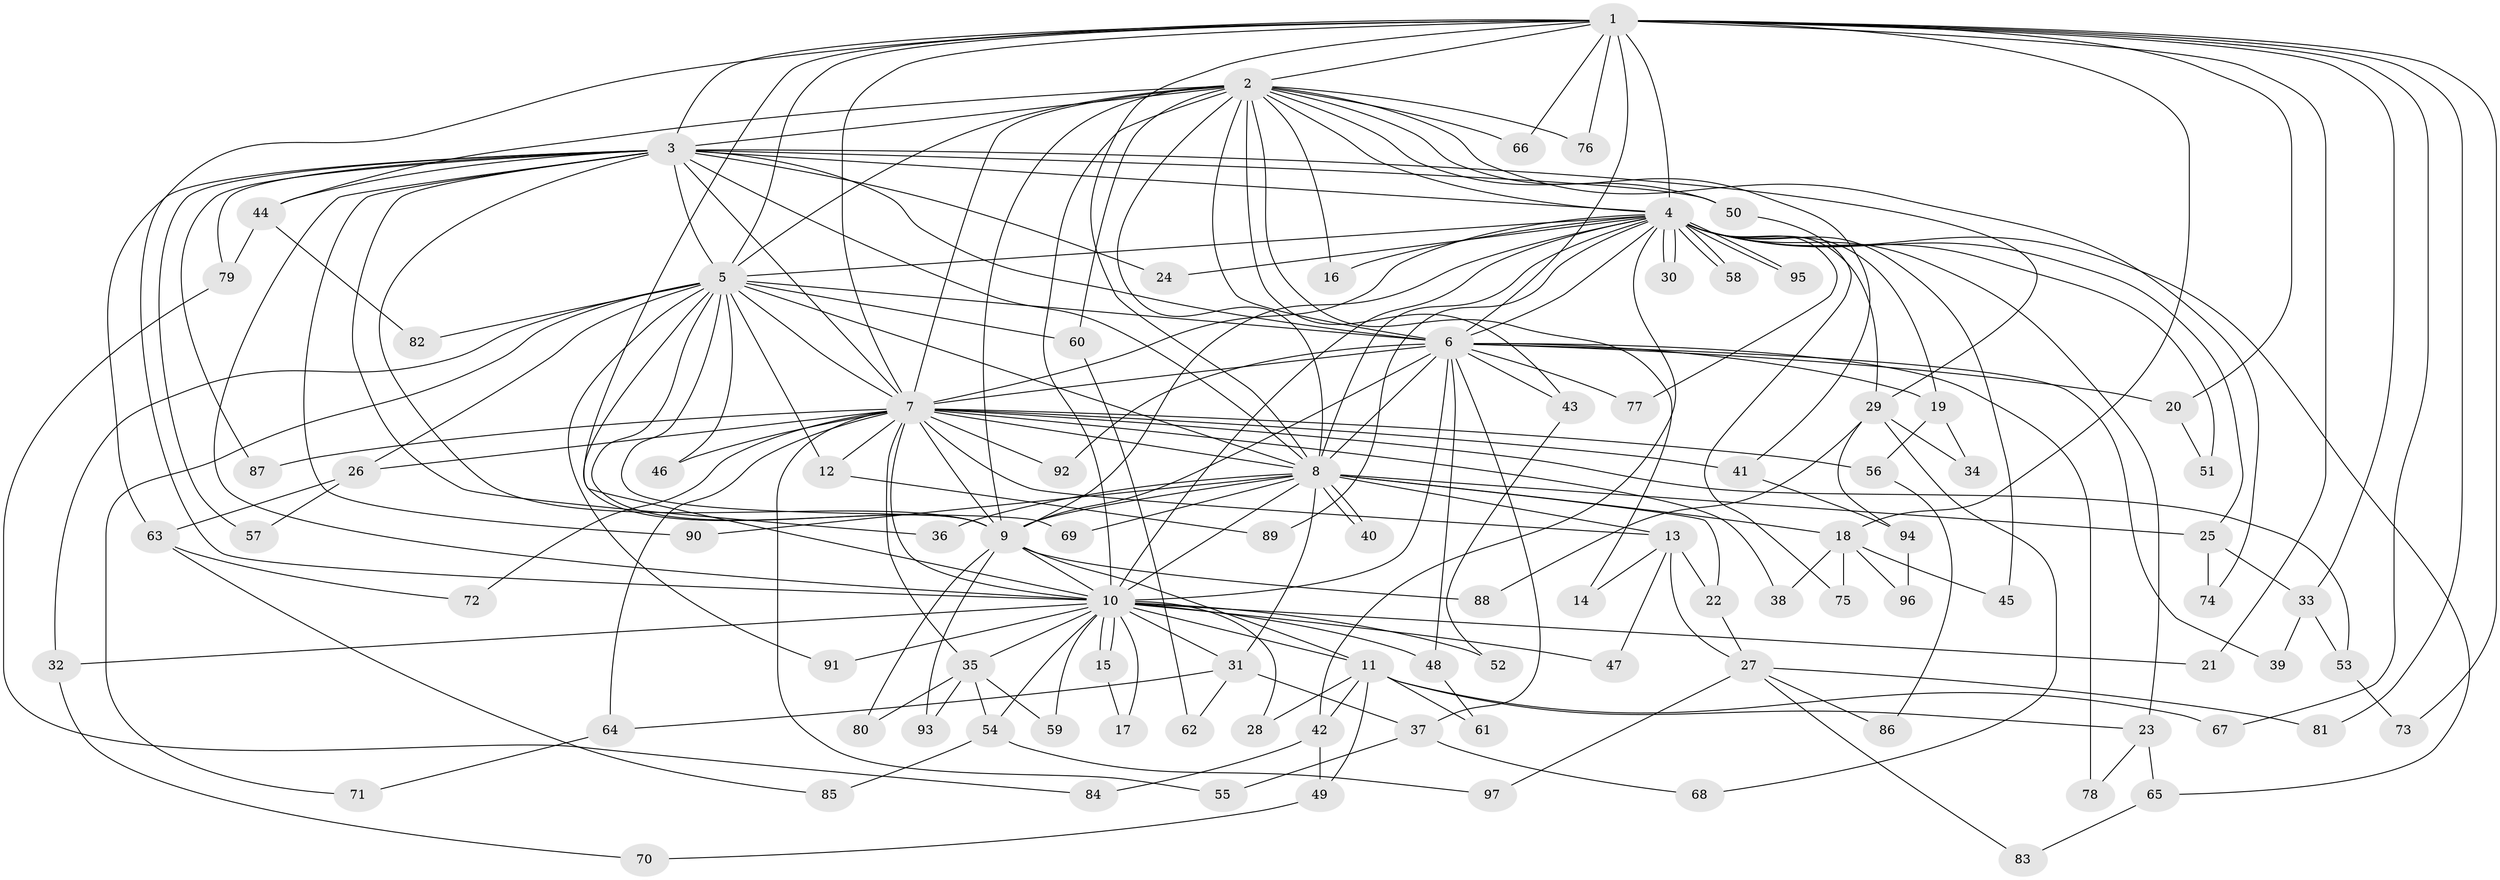 // coarse degree distribution, {5: 0.2, 2: 0.1, 12: 0.03333333333333333, 3: 0.13333333333333333, 13: 0.06666666666666667, 1: 0.16666666666666666, 4: 0.2, 7: 0.03333333333333333, 17: 0.03333333333333333, 15: 0.03333333333333333}
// Generated by graph-tools (version 1.1) at 2025/36/03/04/25 23:36:34]
// undirected, 97 vertices, 219 edges
graph export_dot {
  node [color=gray90,style=filled];
  1;
  2;
  3;
  4;
  5;
  6;
  7;
  8;
  9;
  10;
  11;
  12;
  13;
  14;
  15;
  16;
  17;
  18;
  19;
  20;
  21;
  22;
  23;
  24;
  25;
  26;
  27;
  28;
  29;
  30;
  31;
  32;
  33;
  34;
  35;
  36;
  37;
  38;
  39;
  40;
  41;
  42;
  43;
  44;
  45;
  46;
  47;
  48;
  49;
  50;
  51;
  52;
  53;
  54;
  55;
  56;
  57;
  58;
  59;
  60;
  61;
  62;
  63;
  64;
  65;
  66;
  67;
  68;
  69;
  70;
  71;
  72;
  73;
  74;
  75;
  76;
  77;
  78;
  79;
  80;
  81;
  82;
  83;
  84;
  85;
  86;
  87;
  88;
  89;
  90;
  91;
  92;
  93;
  94;
  95;
  96;
  97;
  1 -- 2;
  1 -- 3;
  1 -- 4;
  1 -- 5;
  1 -- 6;
  1 -- 7;
  1 -- 8;
  1 -- 9;
  1 -- 10;
  1 -- 18;
  1 -- 20;
  1 -- 21;
  1 -- 33;
  1 -- 66;
  1 -- 67;
  1 -- 73;
  1 -- 76;
  1 -- 81;
  2 -- 3;
  2 -- 4;
  2 -- 5;
  2 -- 6;
  2 -- 7;
  2 -- 8;
  2 -- 9;
  2 -- 10;
  2 -- 14;
  2 -- 16;
  2 -- 41;
  2 -- 43;
  2 -- 44;
  2 -- 50;
  2 -- 60;
  2 -- 66;
  2 -- 74;
  2 -- 76;
  3 -- 4;
  3 -- 5;
  3 -- 6;
  3 -- 7;
  3 -- 8;
  3 -- 9;
  3 -- 10;
  3 -- 24;
  3 -- 29;
  3 -- 36;
  3 -- 44;
  3 -- 50;
  3 -- 57;
  3 -- 63;
  3 -- 79;
  3 -- 87;
  3 -- 90;
  4 -- 5;
  4 -- 6;
  4 -- 7;
  4 -- 8;
  4 -- 9;
  4 -- 10;
  4 -- 16;
  4 -- 19;
  4 -- 23;
  4 -- 24;
  4 -- 25;
  4 -- 29;
  4 -- 30;
  4 -- 30;
  4 -- 42;
  4 -- 45;
  4 -- 51;
  4 -- 58;
  4 -- 58;
  4 -- 65;
  4 -- 77;
  4 -- 89;
  4 -- 95;
  4 -- 95;
  5 -- 6;
  5 -- 7;
  5 -- 8;
  5 -- 9;
  5 -- 10;
  5 -- 12;
  5 -- 26;
  5 -- 32;
  5 -- 46;
  5 -- 60;
  5 -- 69;
  5 -- 71;
  5 -- 82;
  5 -- 91;
  6 -- 7;
  6 -- 8;
  6 -- 9;
  6 -- 10;
  6 -- 19;
  6 -- 20;
  6 -- 37;
  6 -- 39;
  6 -- 43;
  6 -- 48;
  6 -- 77;
  6 -- 78;
  6 -- 92;
  7 -- 8;
  7 -- 9;
  7 -- 10;
  7 -- 12;
  7 -- 13;
  7 -- 26;
  7 -- 35;
  7 -- 38;
  7 -- 41;
  7 -- 46;
  7 -- 53;
  7 -- 55;
  7 -- 56;
  7 -- 64;
  7 -- 72;
  7 -- 87;
  7 -- 92;
  8 -- 9;
  8 -- 10;
  8 -- 13;
  8 -- 18;
  8 -- 22;
  8 -- 25;
  8 -- 31;
  8 -- 36;
  8 -- 40;
  8 -- 40;
  8 -- 69;
  8 -- 90;
  9 -- 10;
  9 -- 11;
  9 -- 80;
  9 -- 88;
  9 -- 93;
  10 -- 11;
  10 -- 15;
  10 -- 15;
  10 -- 17;
  10 -- 21;
  10 -- 28;
  10 -- 31;
  10 -- 32;
  10 -- 35;
  10 -- 47;
  10 -- 48;
  10 -- 52;
  10 -- 54;
  10 -- 59;
  10 -- 91;
  11 -- 23;
  11 -- 28;
  11 -- 42;
  11 -- 49;
  11 -- 61;
  11 -- 67;
  12 -- 89;
  13 -- 14;
  13 -- 22;
  13 -- 27;
  13 -- 47;
  15 -- 17;
  18 -- 38;
  18 -- 45;
  18 -- 75;
  18 -- 96;
  19 -- 34;
  19 -- 56;
  20 -- 51;
  22 -- 27;
  23 -- 65;
  23 -- 78;
  25 -- 33;
  25 -- 74;
  26 -- 57;
  26 -- 63;
  27 -- 81;
  27 -- 83;
  27 -- 86;
  27 -- 97;
  29 -- 34;
  29 -- 68;
  29 -- 88;
  29 -- 94;
  31 -- 37;
  31 -- 62;
  31 -- 64;
  32 -- 70;
  33 -- 39;
  33 -- 53;
  35 -- 54;
  35 -- 59;
  35 -- 80;
  35 -- 93;
  37 -- 55;
  37 -- 68;
  41 -- 94;
  42 -- 49;
  42 -- 84;
  43 -- 52;
  44 -- 79;
  44 -- 82;
  48 -- 61;
  49 -- 70;
  50 -- 75;
  53 -- 73;
  54 -- 85;
  54 -- 97;
  56 -- 86;
  60 -- 62;
  63 -- 72;
  63 -- 85;
  64 -- 71;
  65 -- 83;
  79 -- 84;
  94 -- 96;
}
